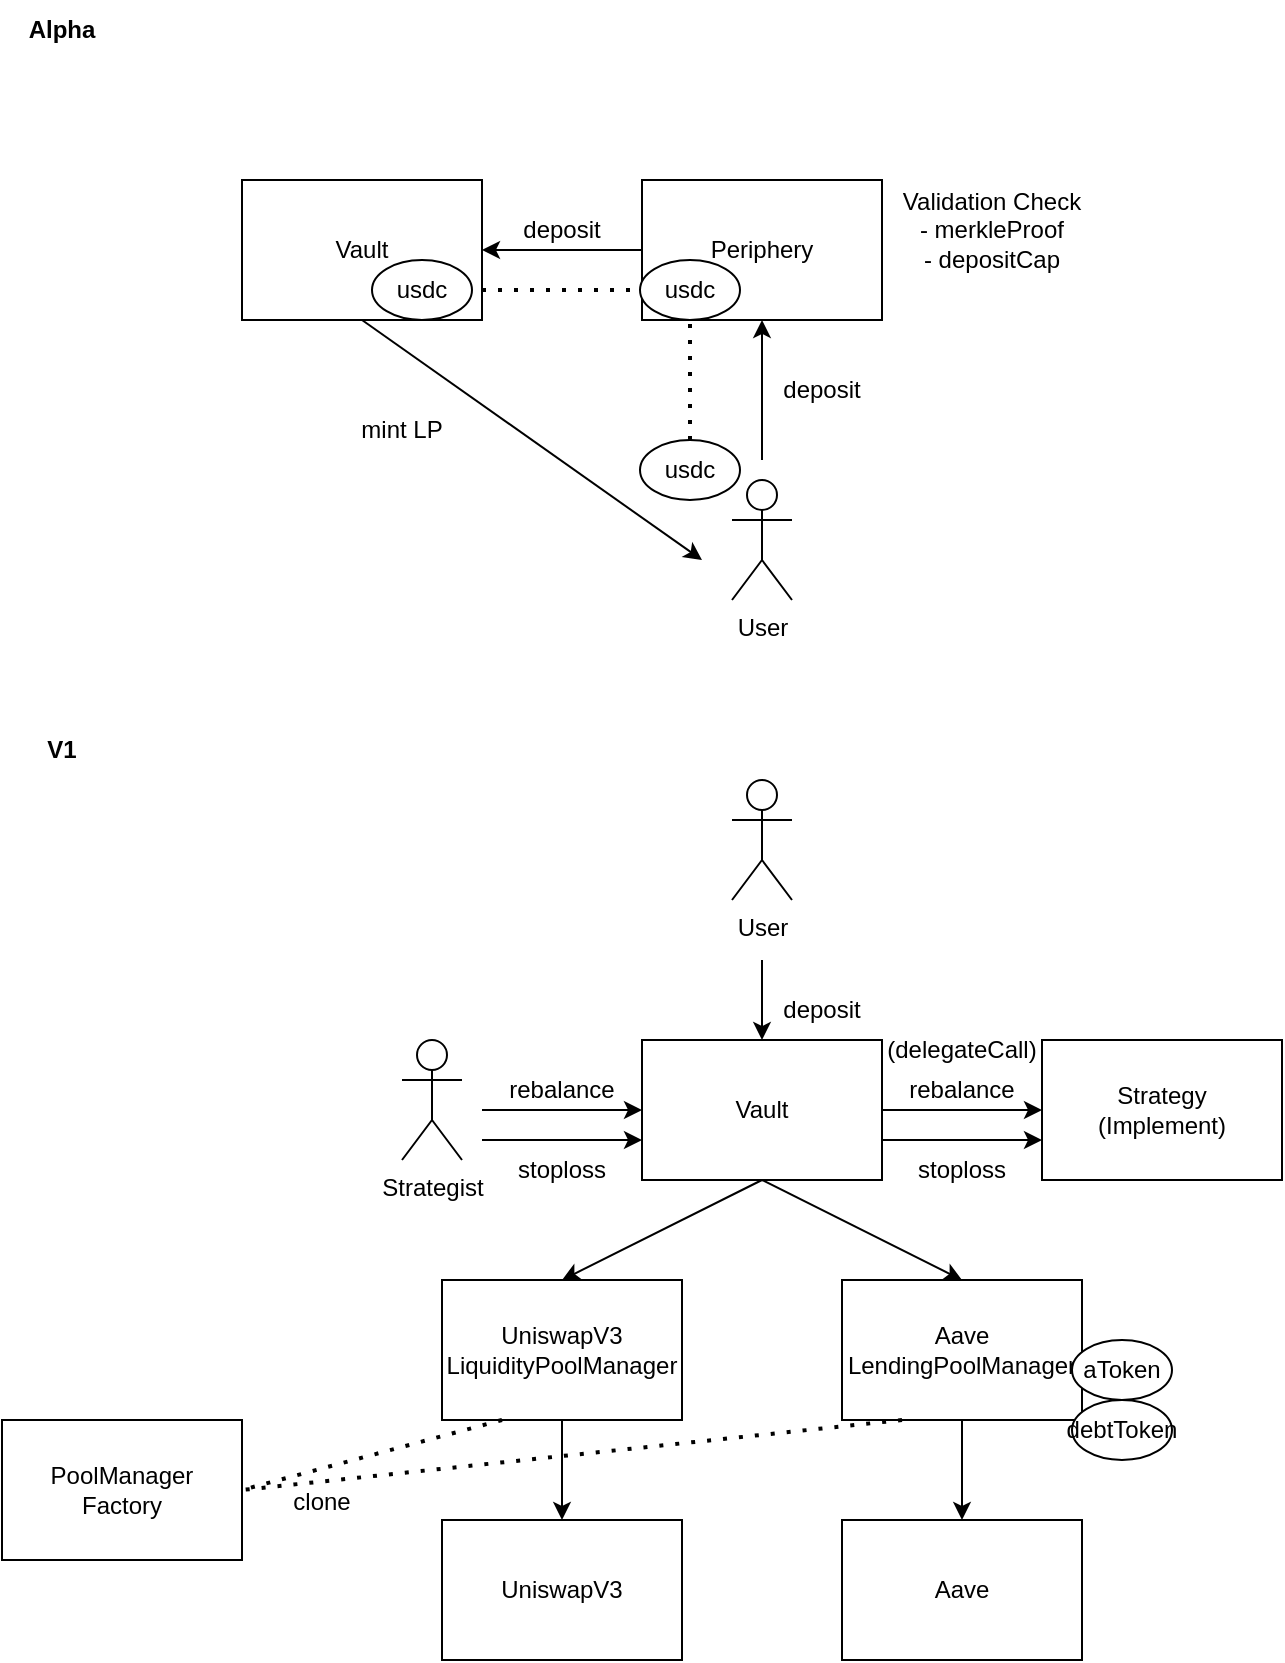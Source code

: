 <mxfile>
    <diagram id="qvDc4bdQevjr-0zEN5v1" name="Overview">
        <mxGraphModel dx="778" dy="629" grid="1" gridSize="10" guides="1" tooltips="1" connect="1" arrows="1" fold="1" page="1" pageScale="1" pageWidth="827" pageHeight="1169" math="0" shadow="0">
            <root>
                <mxCell id="0"/>
                <mxCell id="1" parent="0"/>
                <mxCell id="2" value="Vault" style="rounded=0;whiteSpace=wrap;html=1;" parent="1" vertex="1">
                    <mxGeometry x="160" y="130" width="120" height="70" as="geometry"/>
                </mxCell>
                <mxCell id="3" value="Periphery" style="rounded=0;whiteSpace=wrap;html=1;" parent="1" vertex="1">
                    <mxGeometry x="360" y="130" width="120" height="70" as="geometry"/>
                </mxCell>
                <mxCell id="4" value="User" style="shape=umlActor;verticalLabelPosition=bottom;verticalAlign=top;html=1;outlineConnect=0;" parent="1" vertex="1">
                    <mxGeometry x="405" y="280" width="30" height="60" as="geometry"/>
                </mxCell>
                <mxCell id="5" value="" style="endArrow=classic;html=1;entryX=0.5;entryY=1;entryDx=0;entryDy=0;" parent="1" target="3" edge="1">
                    <mxGeometry width="50" height="50" relative="1" as="geometry">
                        <mxPoint x="420" y="270" as="sourcePoint"/>
                        <mxPoint x="440" y="300" as="targetPoint"/>
                    </mxGeometry>
                </mxCell>
                <mxCell id="9" value="deposit" style="text;html=1;strokeColor=none;fillColor=none;align=center;verticalAlign=middle;whiteSpace=wrap;rounded=0;" parent="1" vertex="1">
                    <mxGeometry x="420" y="220" width="60" height="30" as="geometry"/>
                </mxCell>
                <mxCell id="10" value="" style="endArrow=classic;html=1;entryX=1;entryY=0.5;entryDx=0;entryDy=0;exitX=0;exitY=0.5;exitDx=0;exitDy=0;" parent="1" source="3" target="2" edge="1">
                    <mxGeometry width="50" height="50" relative="1" as="geometry">
                        <mxPoint x="390" y="350" as="sourcePoint"/>
                        <mxPoint x="440" y="300" as="targetPoint"/>
                    </mxGeometry>
                </mxCell>
                <mxCell id="11" value="deposit" style="text;html=1;strokeColor=none;fillColor=none;align=center;verticalAlign=middle;whiteSpace=wrap;rounded=0;" parent="1" vertex="1">
                    <mxGeometry x="290" y="140" width="60" height="30" as="geometry"/>
                </mxCell>
                <mxCell id="14" value="mint LP" style="text;html=1;strokeColor=none;fillColor=none;align=center;verticalAlign=middle;whiteSpace=wrap;rounded=0;" parent="1" vertex="1">
                    <mxGeometry x="210" y="240" width="60" height="30" as="geometry"/>
                </mxCell>
                <mxCell id="15" value="" style="endArrow=classic;html=1;exitX=0.5;exitY=1;exitDx=0;exitDy=0;" parent="1" source="2" edge="1">
                    <mxGeometry width="50" height="50" relative="1" as="geometry">
                        <mxPoint x="390" y="350" as="sourcePoint"/>
                        <mxPoint x="390" y="320" as="targetPoint"/>
                    </mxGeometry>
                </mxCell>
                <mxCell id="24" value="" style="group" parent="1" vertex="1" connectable="0">
                    <mxGeometry x="220" y="170" width="60" height="30" as="geometry"/>
                </mxCell>
                <mxCell id="20" value="" style="ellipse;whiteSpace=wrap;html=1;" parent="24" vertex="1">
                    <mxGeometry x="5" width="50" height="30" as="geometry"/>
                </mxCell>
                <mxCell id="21" value="usdc" style="text;html=1;strokeColor=none;fillColor=none;align=center;verticalAlign=middle;whiteSpace=wrap;rounded=0;" parent="24" vertex="1">
                    <mxGeometry width="60" height="30" as="geometry"/>
                </mxCell>
                <mxCell id="25" value="" style="group" parent="1" vertex="1" connectable="0">
                    <mxGeometry x="354" y="170" width="60" height="30" as="geometry"/>
                </mxCell>
                <mxCell id="26" value="" style="ellipse;whiteSpace=wrap;html=1;" parent="25" vertex="1">
                    <mxGeometry x="5" width="50" height="30" as="geometry"/>
                </mxCell>
                <mxCell id="27" value="usdc" style="text;html=1;strokeColor=none;fillColor=none;align=center;verticalAlign=middle;whiteSpace=wrap;rounded=0;" parent="25" vertex="1">
                    <mxGeometry width="60" height="30" as="geometry"/>
                </mxCell>
                <mxCell id="28" value="" style="group" parent="1" vertex="1" connectable="0">
                    <mxGeometry x="354" y="260" width="60" height="30" as="geometry"/>
                </mxCell>
                <mxCell id="29" value="" style="ellipse;whiteSpace=wrap;html=1;" parent="28" vertex="1">
                    <mxGeometry x="5" width="50" height="30" as="geometry"/>
                </mxCell>
                <mxCell id="30" value="usdc" style="text;html=1;strokeColor=none;fillColor=none;align=center;verticalAlign=middle;whiteSpace=wrap;rounded=0;" parent="28" vertex="1">
                    <mxGeometry width="60" height="30" as="geometry"/>
                </mxCell>
                <mxCell id="33" value="" style="endArrow=none;dashed=1;html=1;dashPattern=1 3;strokeWidth=2;entryX=0.5;entryY=1;entryDx=0;entryDy=0;exitX=0.5;exitY=0;exitDx=0;exitDy=0;" parent="1" source="30" target="27" edge="1">
                    <mxGeometry width="50" height="50" relative="1" as="geometry">
                        <mxPoint x="390" y="260" as="sourcePoint"/>
                        <mxPoint x="440" y="300" as="targetPoint"/>
                    </mxGeometry>
                </mxCell>
                <mxCell id="34" value="" style="endArrow=none;dashed=1;html=1;dashPattern=1 3;strokeWidth=2;exitX=0;exitY=0.5;exitDx=0;exitDy=0;" parent="1" source="27" target="21" edge="1">
                    <mxGeometry width="50" height="50" relative="1" as="geometry">
                        <mxPoint x="394" y="270" as="sourcePoint"/>
                        <mxPoint x="394" y="210" as="targetPoint"/>
                    </mxGeometry>
                </mxCell>
                <mxCell id="35" value="Validation Check&lt;br&gt;- merkleProof&lt;br&gt;- depositCap" style="text;html=1;strokeColor=none;fillColor=none;align=center;verticalAlign=middle;whiteSpace=wrap;rounded=0;" parent="1" vertex="1">
                    <mxGeometry x="480" y="140" width="110" height="30" as="geometry"/>
                </mxCell>
                <mxCell id="37" value="Vault" style="rounded=0;whiteSpace=wrap;html=1;" parent="1" vertex="1">
                    <mxGeometry x="360" y="560" width="120" height="70" as="geometry"/>
                </mxCell>
                <mxCell id="38" value="User" style="shape=umlActor;verticalLabelPosition=bottom;verticalAlign=top;html=1;outlineConnect=0;" parent="1" vertex="1">
                    <mxGeometry x="405" y="430" width="30" height="60" as="geometry"/>
                </mxCell>
                <mxCell id="39" value="" style="endArrow=classic;html=1;entryX=0;entryY=1;entryDx=0;entryDy=0;" parent="1" target="40" edge="1">
                    <mxGeometry width="50" height="50" relative="1" as="geometry">
                        <mxPoint x="420" y="520" as="sourcePoint"/>
                        <mxPoint x="420" y="570" as="targetPoint"/>
                    </mxGeometry>
                </mxCell>
                <mxCell id="40" value="deposit" style="text;html=1;strokeColor=none;fillColor=none;align=center;verticalAlign=middle;whiteSpace=wrap;rounded=0;" parent="1" vertex="1">
                    <mxGeometry x="420" y="530" width="60" height="30" as="geometry"/>
                </mxCell>
                <mxCell id="41" value="" style="endArrow=classic;html=1;entryX=0;entryY=0.5;entryDx=0;entryDy=0;exitX=1;exitY=0.5;exitDx=0;exitDy=0;" parent="1" target="37" edge="1">
                    <mxGeometry width="50" height="50" relative="1" as="geometry">
                        <mxPoint x="280" y="595" as="sourcePoint"/>
                        <mxPoint x="440" y="740" as="targetPoint"/>
                    </mxGeometry>
                </mxCell>
                <mxCell id="44" value="" style="endArrow=classic;html=1;exitX=0.5;exitY=1;exitDx=0;exitDy=0;entryX=0.5;entryY=0;entryDx=0;entryDy=0;" parent="1" source="37" target="60" edge="1">
                    <mxGeometry width="50" height="50" relative="1" as="geometry">
                        <mxPoint x="390" y="790" as="sourcePoint"/>
                        <mxPoint x="390" y="760" as="targetPoint"/>
                    </mxGeometry>
                </mxCell>
                <mxCell id="58" value="rebalance" style="text;html=1;strokeColor=none;fillColor=none;align=center;verticalAlign=middle;whiteSpace=wrap;rounded=0;" parent="1" vertex="1">
                    <mxGeometry x="290" y="570" width="60" height="30" as="geometry"/>
                </mxCell>
                <mxCell id="59" value="Strategist" style="shape=umlActor;verticalLabelPosition=bottom;verticalAlign=top;html=1;outlineConnect=0;" parent="1" vertex="1">
                    <mxGeometry x="240" y="560" width="30" height="60" as="geometry"/>
                </mxCell>
                <mxCell id="60" value="UniswapV3&lt;br&gt;LiquidityPoolManager" style="rounded=0;whiteSpace=wrap;html=1;" parent="1" vertex="1">
                    <mxGeometry x="260" y="680" width="120" height="70" as="geometry"/>
                </mxCell>
                <mxCell id="62" value="Aave&lt;br&gt;LendingPoolManager" style="rounded=0;whiteSpace=wrap;html=1;" parent="1" vertex="1">
                    <mxGeometry x="460" y="680" width="120" height="70" as="geometry"/>
                </mxCell>
                <mxCell id="63" value="" style="endArrow=classic;html=1;exitX=0.5;exitY=1;exitDx=0;exitDy=0;entryX=0.5;entryY=0;entryDx=0;entryDy=0;" parent="1" source="37" target="62" edge="1">
                    <mxGeometry width="50" height="50" relative="1" as="geometry">
                        <mxPoint x="430" y="650" as="sourcePoint"/>
                        <mxPoint x="320" y="710" as="targetPoint"/>
                    </mxGeometry>
                </mxCell>
                <mxCell id="67" value="UniswapV3" style="rounded=0;whiteSpace=wrap;html=1;" parent="1" vertex="1">
                    <mxGeometry x="260" y="800" width="120" height="70" as="geometry"/>
                </mxCell>
                <mxCell id="69" value="" style="endArrow=classic;html=1;exitX=0.5;exitY=1;exitDx=0;exitDy=0;entryX=0.5;entryY=0;entryDx=0;entryDy=0;" parent="1" source="60" target="67" edge="1">
                    <mxGeometry width="50" height="50" relative="1" as="geometry">
                        <mxPoint x="430" y="640" as="sourcePoint"/>
                        <mxPoint x="330" y="690" as="targetPoint"/>
                    </mxGeometry>
                </mxCell>
                <mxCell id="70" value="" style="endArrow=classic;html=1;exitX=0.5;exitY=1;exitDx=0;exitDy=0;" parent="1" source="62" target="71" edge="1">
                    <mxGeometry width="50" height="50" relative="1" as="geometry">
                        <mxPoint x="330" y="760" as="sourcePoint"/>
                        <mxPoint x="330" y="830" as="targetPoint"/>
                    </mxGeometry>
                </mxCell>
                <mxCell id="71" value="Aave" style="rounded=0;whiteSpace=wrap;html=1;" parent="1" vertex="1">
                    <mxGeometry x="460" y="800" width="120" height="70" as="geometry"/>
                </mxCell>
                <mxCell id="72" value="" style="group" parent="1" vertex="1" connectable="0">
                    <mxGeometry x="570" y="710" width="60" height="30" as="geometry"/>
                </mxCell>
                <mxCell id="73" value="" style="ellipse;whiteSpace=wrap;html=1;" parent="72" vertex="1">
                    <mxGeometry x="5" width="50" height="30" as="geometry"/>
                </mxCell>
                <mxCell id="74" value="aToken" style="text;html=1;strokeColor=none;fillColor=none;align=center;verticalAlign=middle;whiteSpace=wrap;rounded=0;" parent="72" vertex="1">
                    <mxGeometry width="60" height="30" as="geometry"/>
                </mxCell>
                <mxCell id="77" value="" style="group" parent="1" vertex="1" connectable="0">
                    <mxGeometry x="570" y="740" width="60" height="30" as="geometry"/>
                </mxCell>
                <mxCell id="78" value="" style="ellipse;whiteSpace=wrap;html=1;" parent="77" vertex="1">
                    <mxGeometry x="5" width="50" height="30" as="geometry"/>
                </mxCell>
                <mxCell id="79" value="debtToken" style="text;html=1;strokeColor=none;fillColor=none;align=center;verticalAlign=middle;whiteSpace=wrap;rounded=0;" parent="77" vertex="1">
                    <mxGeometry width="60" height="30" as="geometry"/>
                </mxCell>
                <mxCell id="80" value="PoolManager&lt;br&gt;Factory" style="rounded=0;whiteSpace=wrap;html=1;" parent="1" vertex="1">
                    <mxGeometry x="40" y="750" width="120" height="70" as="geometry"/>
                </mxCell>
                <mxCell id="81" value="" style="endArrow=none;dashed=1;html=1;dashPattern=1 3;strokeWidth=2;exitX=0.25;exitY=1;exitDx=0;exitDy=0;entryX=1;entryY=0.5;entryDx=0;entryDy=0;" parent="1" source="60" target="80" edge="1">
                    <mxGeometry width="50" height="50" relative="1" as="geometry">
                        <mxPoint x="590" y="480" as="sourcePoint"/>
                        <mxPoint x="200" y="795" as="targetPoint"/>
                    </mxGeometry>
                </mxCell>
                <mxCell id="83" value="" style="endArrow=none;dashed=1;html=1;dashPattern=1 3;strokeWidth=2;exitX=0.25;exitY=1;exitDx=0;exitDy=0;entryX=1;entryY=0.5;entryDx=0;entryDy=0;" parent="1" source="62" target="80" edge="1">
                    <mxGeometry width="50" height="50" relative="1" as="geometry">
                        <mxPoint x="390" y="707.5" as="sourcePoint"/>
                        <mxPoint x="590" y="610" as="targetPoint"/>
                    </mxGeometry>
                </mxCell>
                <mxCell id="84" value="clone" style="text;html=1;strokeColor=none;fillColor=none;align=center;verticalAlign=middle;whiteSpace=wrap;rounded=0;" parent="1" vertex="1">
                    <mxGeometry x="170" y="776" width="60" height="30" as="geometry"/>
                </mxCell>
                <mxCell id="85" value="V1" style="text;html=1;strokeColor=none;fillColor=none;align=center;verticalAlign=middle;whiteSpace=wrap;rounded=0;fontStyle=1" vertex="1" parent="1">
                    <mxGeometry x="40" y="400" width="60" height="30" as="geometry"/>
                </mxCell>
                <mxCell id="86" value="Alpha" style="text;html=1;strokeColor=none;fillColor=none;align=center;verticalAlign=middle;whiteSpace=wrap;rounded=0;fontStyle=1" vertex="1" parent="1">
                    <mxGeometry x="40" y="40" width="60" height="30" as="geometry"/>
                </mxCell>
                <mxCell id="87" value="Strategy&lt;br&gt;(Implement)" style="rounded=0;whiteSpace=wrap;html=1;" vertex="1" parent="1">
                    <mxGeometry x="560" y="560" width="120" height="70" as="geometry"/>
                </mxCell>
                <mxCell id="88" value="" style="endArrow=classic;html=1;entryX=0;entryY=0.5;entryDx=0;entryDy=0;exitX=1;exitY=0.5;exitDx=0;exitDy=0;" edge="1" parent="1">
                    <mxGeometry width="50" height="50" relative="1" as="geometry">
                        <mxPoint x="280" y="610" as="sourcePoint"/>
                        <mxPoint x="360" y="610" as="targetPoint"/>
                    </mxGeometry>
                </mxCell>
                <mxCell id="89" value="stoploss" style="text;html=1;strokeColor=none;fillColor=none;align=center;verticalAlign=middle;whiteSpace=wrap;rounded=0;" vertex="1" parent="1">
                    <mxGeometry x="290" y="610" width="60" height="30" as="geometry"/>
                </mxCell>
                <mxCell id="90" value="" style="endArrow=classic;html=1;entryX=0;entryY=0.5;entryDx=0;entryDy=0;exitX=1;exitY=0.5;exitDx=0;exitDy=0;" edge="1" parent="1">
                    <mxGeometry width="50" height="50" relative="1" as="geometry">
                        <mxPoint x="480" y="595" as="sourcePoint"/>
                        <mxPoint x="560" y="595" as="targetPoint"/>
                    </mxGeometry>
                </mxCell>
                <mxCell id="91" value="rebalance" style="text;html=1;strokeColor=none;fillColor=none;align=center;verticalAlign=middle;whiteSpace=wrap;rounded=0;" vertex="1" parent="1">
                    <mxGeometry x="490" y="570" width="60" height="30" as="geometry"/>
                </mxCell>
                <mxCell id="92" value="" style="endArrow=classic;html=1;entryX=0;entryY=0.5;entryDx=0;entryDy=0;exitX=1;exitY=0.5;exitDx=0;exitDy=0;" edge="1" parent="1">
                    <mxGeometry width="50" height="50" relative="1" as="geometry">
                        <mxPoint x="480" y="610" as="sourcePoint"/>
                        <mxPoint x="560" y="610" as="targetPoint"/>
                    </mxGeometry>
                </mxCell>
                <mxCell id="93" value="stoploss" style="text;html=1;strokeColor=none;fillColor=none;align=center;verticalAlign=middle;whiteSpace=wrap;rounded=0;" vertex="1" parent="1">
                    <mxGeometry x="490" y="610" width="60" height="30" as="geometry"/>
                </mxCell>
                <mxCell id="94" value="(delegateCall)" style="text;html=1;strokeColor=none;fillColor=none;align=center;verticalAlign=middle;whiteSpace=wrap;rounded=0;" vertex="1" parent="1">
                    <mxGeometry x="490" y="550" width="60" height="30" as="geometry"/>
                </mxCell>
            </root>
        </mxGraphModel>
    </diagram>
    <diagram id="bBy1jFeDdYtMycB-gezu" name="RebalanceFormula">
        <mxGraphModel dx="838" dy="629" grid="1" gridSize="10" guides="1" tooltips="1" connect="1" arrows="1" fold="1" page="1" pageScale="1" pageWidth="827" pageHeight="1169" math="0" shadow="0">
            <root>
                <mxCell id="0"/>
                <mxCell id="1" parent="0"/>
                <mxCell id="1yqHU1yN9XUET-xaePHu-1" value="Collateral&lt;br&gt;(USDC)" style="rounded=0;whiteSpace=wrap;html=1;" parent="1" vertex="1">
                    <mxGeometry x="120" y="40" width="80" height="200" as="geometry"/>
                </mxCell>
                <mxCell id="1yqHU1yN9XUET-xaePHu-2" value="Debt&lt;br&gt;(ETH)" style="rounded=0;whiteSpace=wrap;html=1;" parent="1" vertex="1">
                    <mxGeometry x="200" y="100" width="80" height="140" as="geometry"/>
                </mxCell>
                <mxCell id="1yqHU1yN9XUET-xaePHu-5" value="Added&lt;br&gt;ETH" style="rounded=0;whiteSpace=wrap;html=1;" parent="1" vertex="1">
                    <mxGeometry x="400" y="120" width="80" height="120" as="geometry"/>
                </mxCell>
                <mxCell id="1yqHU1yN9XUET-xaePHu-6" value="Added&lt;br&gt;USDC" style="rounded=0;whiteSpace=wrap;html=1;" parent="1" vertex="1">
                    <mxGeometry x="320" y="80" width="80" height="160" as="geometry"/>
                </mxCell>
                <mxCell id="NNVYOY1v3bmSLoki5NKZ-1" value="1000" style="rounded=0;whiteSpace=wrap;html=1;" parent="1" vertex="1">
                    <mxGeometry x="120" y="360" width="80" height="200" as="geometry"/>
                </mxCell>
                <mxCell id="NNVYOY1v3bmSLoki5NKZ-2" value="USDC" style="text;html=1;strokeColor=none;fillColor=none;align=center;verticalAlign=middle;whiteSpace=wrap;rounded=0;" parent="1" vertex="1">
                    <mxGeometry x="130" y="320" width="60" height="30" as="geometry"/>
                </mxCell>
                <mxCell id="NNVYOY1v3bmSLoki5NKZ-3" value="800" style="rounded=0;whiteSpace=wrap;html=1;" parent="1" vertex="1">
                    <mxGeometry x="200" y="360" width="80" height="160" as="geometry"/>
                </mxCell>
                <mxCell id="NNVYOY1v3bmSLoki5NKZ-4" value="ETH" style="text;html=1;strokeColor=none;fillColor=none;align=center;verticalAlign=middle;whiteSpace=wrap;rounded=0;" parent="1" vertex="1">
                    <mxGeometry x="210" y="320" width="60" height="30" as="geometry"/>
                </mxCell>
                <mxCell id="NNVYOY1v3bmSLoki5NKZ-6" value="400" style="rounded=0;whiteSpace=wrap;html=1;" parent="1" vertex="1">
                    <mxGeometry x="320" y="360" width="80" height="80" as="geometry"/>
                </mxCell>
                <mxCell id="NNVYOY1v3bmSLoki5NKZ-7" value="400" style="rounded=0;whiteSpace=wrap;html=1;" parent="1" vertex="1">
                    <mxGeometry x="400" y="360" width="80" height="80" as="geometry"/>
                </mxCell>
                <mxCell id="NNVYOY1v3bmSLoki5NKZ-8" value="USDC" style="text;html=1;strokeColor=none;fillColor=none;align=center;verticalAlign=middle;whiteSpace=wrap;rounded=0;" parent="1" vertex="1">
                    <mxGeometry x="330" y="320" width="60" height="30" as="geometry"/>
                </mxCell>
                <mxCell id="NNVYOY1v3bmSLoki5NKZ-9" value="ETH" style="text;html=1;strokeColor=none;fillColor=none;align=center;verticalAlign=middle;whiteSpace=wrap;rounded=0;" parent="1" vertex="1">
                    <mxGeometry x="410" y="320" width="60" height="30" as="geometry"/>
                </mxCell>
                <mxCell id="NNVYOY1v3bmSLoki5NKZ-10" value="TotalBalance&lt;br&gt;USDC: $1400&lt;br&gt;ETH: -$400" style="text;html=1;strokeColor=none;fillColor=none;align=center;verticalAlign=middle;whiteSpace=wrap;rounded=0;" parent="1" vertex="1">
                    <mxGeometry y="360" width="90" height="40" as="geometry"/>
                </mxCell>
                <mxCell id="NNVYOY1v3bmSLoki5NKZ-11" value="400" style="rounded=0;whiteSpace=wrap;html=1;" parent="1" vertex="1">
                    <mxGeometry x="120" y="680" width="80" height="80" as="geometry"/>
                </mxCell>
                <mxCell id="NNVYOY1v3bmSLoki5NKZ-12" value="USDC" style="text;html=1;strokeColor=none;fillColor=none;align=center;verticalAlign=middle;whiteSpace=wrap;rounded=0;" parent="1" vertex="1">
                    <mxGeometry x="130" y="640" width="60" height="30" as="geometry"/>
                </mxCell>
                <mxCell id="NNVYOY1v3bmSLoki5NKZ-13" value="200" style="rounded=0;whiteSpace=wrap;html=1;" parent="1" vertex="1">
                    <mxGeometry x="200" y="680" width="80" height="40" as="geometry"/>
                </mxCell>
                <mxCell id="NNVYOY1v3bmSLoki5NKZ-14" value="ETH" style="text;html=1;strokeColor=none;fillColor=none;align=center;verticalAlign=middle;whiteSpace=wrap;rounded=0;" parent="1" vertex="1">
                    <mxGeometry x="210" y="640" width="60" height="30" as="geometry"/>
                </mxCell>
                <mxCell id="NNVYOY1v3bmSLoki5NKZ-15" value="200" style="rounded=0;whiteSpace=wrap;html=1;" parent="1" vertex="1">
                    <mxGeometry x="320" y="680" width="80" height="40" as="geometry"/>
                </mxCell>
                <mxCell id="NNVYOY1v3bmSLoki5NKZ-16" value="600" style="rounded=0;whiteSpace=wrap;html=1;" parent="1" vertex="1">
                    <mxGeometry x="400" y="680" width="80" height="120" as="geometry"/>
                </mxCell>
                <mxCell id="NNVYOY1v3bmSLoki5NKZ-17" value="USDC" style="text;html=1;strokeColor=none;fillColor=none;align=center;verticalAlign=middle;whiteSpace=wrap;rounded=0;" parent="1" vertex="1">
                    <mxGeometry x="330" y="640" width="60" height="30" as="geometry"/>
                </mxCell>
                <mxCell id="NNVYOY1v3bmSLoki5NKZ-18" value="ETH" style="text;html=1;strokeColor=none;fillColor=none;align=center;verticalAlign=middle;whiteSpace=wrap;rounded=0;" parent="1" vertex="1">
                    <mxGeometry x="410" y="640" width="60" height="30" as="geometry"/>
                </mxCell>
                <mxCell id="NNVYOY1v3bmSLoki5NKZ-19" value="TotalBalance&lt;br&gt;USDC: $600&lt;br&gt;ETH: $400" style="text;html=1;strokeColor=none;fillColor=none;align=center;verticalAlign=middle;whiteSpace=wrap;rounded=0;" parent="1" vertex="1">
                    <mxGeometry y="680" width="90" height="40" as="geometry"/>
                </mxCell>
                <mxCell id="NNVYOY1v3bmSLoki5NKZ-21" value="" style="shape=flexArrow;endArrow=classic;html=1;" parent="1" edge="1">
                    <mxGeometry width="50" height="50" relative="1" as="geometry">
                        <mxPoint x="280" y="575" as="sourcePoint"/>
                        <mxPoint x="280" y="615" as="targetPoint"/>
                    </mxGeometry>
                </mxCell>
                <mxCell id="NNVYOY1v3bmSLoki5NKZ-22" value="1 repay and withdraw&lt;br&gt;swap USDC $800 to ETH" style="text;html=1;strokeColor=none;fillColor=none;align=center;verticalAlign=middle;whiteSpace=wrap;rounded=0;" parent="1" vertex="1">
                    <mxGeometry x="110" y="580" width="140" height="30" as="geometry"/>
                </mxCell>
                <mxCell id="XzmcPTWG-QYDVUPemAgU-2" value="USDC" style="text;html=1;strokeColor=none;fillColor=none;align=center;verticalAlign=middle;whiteSpace=wrap;rounded=0;" parent="1" vertex="1">
                    <mxGeometry x="130" width="60" height="30" as="geometry"/>
                </mxCell>
                <mxCell id="XzmcPTWG-QYDVUPemAgU-3" value="ETH" style="text;html=1;strokeColor=none;fillColor=none;align=center;verticalAlign=middle;whiteSpace=wrap;rounded=0;" parent="1" vertex="1">
                    <mxGeometry x="210" width="60" height="30" as="geometry"/>
                </mxCell>
                <mxCell id="XzmcPTWG-QYDVUPemAgU-4" value="USDC" style="text;html=1;strokeColor=none;fillColor=none;align=center;verticalAlign=middle;whiteSpace=wrap;rounded=0;" parent="1" vertex="1">
                    <mxGeometry x="330" width="60" height="30" as="geometry"/>
                </mxCell>
                <mxCell id="XzmcPTWG-QYDVUPemAgU-5" value="ETH" style="text;html=1;strokeColor=none;fillColor=none;align=center;verticalAlign=middle;whiteSpace=wrap;rounded=0;" parent="1" vertex="1">
                    <mxGeometry x="410" width="60" height="30" as="geometry"/>
                </mxCell>
                <mxCell id="XzmcPTWG-QYDVUPemAgU-6" value="Positions" style="text;html=1;strokeColor=none;fillColor=none;align=center;verticalAlign=middle;whiteSpace=wrap;rounded=0;" parent="1" vertex="1">
                    <mxGeometry width="60" height="30" as="geometry"/>
                </mxCell>
                <mxCell id="XzmcPTWG-QYDVUPemAgU-7" value="Rebalance" style="text;html=1;strokeColor=none;fillColor=none;align=center;verticalAlign=middle;whiteSpace=wrap;rounded=0;" parent="1" vertex="1">
                    <mxGeometry y="320" width="60" height="30" as="geometry"/>
                </mxCell>
                <mxCell id="XzmcPTWG-QYDVUPemAgU-8" value="" style="shape=curlyBracket;whiteSpace=wrap;html=1;rounded=1;flipH=1;labelPosition=right;verticalLabelPosition=middle;align=left;verticalAlign=middle;rotation=90;" parent="1" vertex="1">
                    <mxGeometry x="390" y="180" width="20" height="160" as="geometry"/>
                </mxCell>
                <mxCell id="XzmcPTWG-QYDVUPemAgU-9" value="UniswapV3Position" style="text;html=1;strokeColor=none;fillColor=none;align=center;verticalAlign=middle;whiteSpace=wrap;rounded=0;" parent="1" vertex="1">
                    <mxGeometry x="370" y="270" width="60" height="30" as="geometry"/>
                </mxCell>
                <mxCell id="XzmcPTWG-QYDVUPemAgU-11" value="" style="shape=flexArrow;endArrow=classic;html=1;" parent="1" edge="1">
                    <mxGeometry width="50" height="50" relative="1" as="geometry">
                        <mxPoint x="320" y="610" as="sourcePoint"/>
                        <mxPoint x="320" y="572.5" as="targetPoint"/>
                    </mxGeometry>
                </mxCell>
                <mxCell id="XzmcPTWG-QYDVUPemAgU-12" value="2 supply and borrow&lt;br&gt;swap ETH $800 to USDC" style="text;html=1;strokeColor=none;fillColor=none;align=center;verticalAlign=middle;whiteSpace=wrap;rounded=0;" parent="1" vertex="1">
                    <mxGeometry x="339" y="580" width="150" height="30" as="geometry"/>
                </mxCell>
                <mxCell id="XzmcPTWG-QYDVUPemAgU-35" value="1000" style="rounded=0;whiteSpace=wrap;html=1;" parent="1" vertex="1">
                    <mxGeometry x="120" y="880" width="80" height="200" as="geometry"/>
                </mxCell>
                <mxCell id="XzmcPTWG-QYDVUPemAgU-36" value="USDC" style="text;html=1;strokeColor=none;fillColor=none;align=center;verticalAlign=middle;whiteSpace=wrap;rounded=0;" parent="1" vertex="1">
                    <mxGeometry x="130" y="840" width="60" height="30" as="geometry"/>
                </mxCell>
                <mxCell id="XzmcPTWG-QYDVUPemAgU-37" value="800" style="rounded=0;whiteSpace=wrap;html=1;" parent="1" vertex="1">
                    <mxGeometry x="200" y="880" width="80" height="160" as="geometry"/>
                </mxCell>
                <mxCell id="XzmcPTWG-QYDVUPemAgU-38" value="ETH" style="text;html=1;strokeColor=none;fillColor=none;align=center;verticalAlign=middle;whiteSpace=wrap;rounded=0;" parent="1" vertex="1">
                    <mxGeometry x="210" y="840" width="60" height="30" as="geometry"/>
                </mxCell>
                <mxCell id="XzmcPTWG-QYDVUPemAgU-39" value="400" style="rounded=0;whiteSpace=wrap;html=1;" parent="1" vertex="1">
                    <mxGeometry x="320" y="880" width="80" height="80" as="geometry"/>
                </mxCell>
                <mxCell id="XzmcPTWG-QYDVUPemAgU-40" value="400" style="rounded=0;whiteSpace=wrap;html=1;" parent="1" vertex="1">
                    <mxGeometry x="400" y="880" width="80" height="80" as="geometry"/>
                </mxCell>
                <mxCell id="XzmcPTWG-QYDVUPemAgU-41" value="USDC" style="text;html=1;strokeColor=none;fillColor=none;align=center;verticalAlign=middle;whiteSpace=wrap;rounded=0;" parent="1" vertex="1">
                    <mxGeometry x="330" y="840" width="60" height="30" as="geometry"/>
                </mxCell>
                <mxCell id="XzmcPTWG-QYDVUPemAgU-42" value="ETH" style="text;html=1;strokeColor=none;fillColor=none;align=center;verticalAlign=middle;whiteSpace=wrap;rounded=0;" parent="1" vertex="1">
                    <mxGeometry x="410" y="840" width="60" height="30" as="geometry"/>
                </mxCell>
                <mxCell id="XzmcPTWG-QYDVUPemAgU-43" value="1200" style="rounded=0;whiteSpace=wrap;html=1;" parent="1" vertex="1">
                    <mxGeometry x="120" y="1200" width="80" height="240" as="geometry"/>
                </mxCell>
                <mxCell id="XzmcPTWG-QYDVUPemAgU-44" value="USDC" style="text;html=1;strokeColor=none;fillColor=none;align=center;verticalAlign=middle;whiteSpace=wrap;rounded=0;" parent="1" vertex="1">
                    <mxGeometry x="130" y="1169" width="60" height="30" as="geometry"/>
                </mxCell>
                <mxCell id="XzmcPTWG-QYDVUPemAgU-45" value="600" style="rounded=0;whiteSpace=wrap;html=1;" parent="1" vertex="1">
                    <mxGeometry x="200" y="1200" width="80" height="120" as="geometry"/>
                </mxCell>
                <mxCell id="XzmcPTWG-QYDVUPemAgU-46" value="ETH" style="text;html=1;strokeColor=none;fillColor=none;align=center;verticalAlign=middle;whiteSpace=wrap;rounded=0;" parent="1" vertex="1">
                    <mxGeometry x="210" y="1169" width="60" height="30" as="geometry"/>
                </mxCell>
                <mxCell id="XzmcPTWG-QYDVUPemAgU-47" value="300" style="rounded=0;whiteSpace=wrap;html=1;" parent="1" vertex="1">
                    <mxGeometry x="320" y="1200" width="80" height="60" as="geometry"/>
                </mxCell>
                <mxCell id="XzmcPTWG-QYDVUPemAgU-48" value="100" style="rounded=0;whiteSpace=wrap;html=1;" parent="1" vertex="1">
                    <mxGeometry x="400" y="1200" width="80" height="20" as="geometry"/>
                </mxCell>
                <mxCell id="XzmcPTWG-QYDVUPemAgU-49" value="USDC" style="text;html=1;strokeColor=none;fillColor=none;align=center;verticalAlign=middle;whiteSpace=wrap;rounded=0;" parent="1" vertex="1">
                    <mxGeometry x="330" y="1169" width="60" height="30" as="geometry"/>
                </mxCell>
                <mxCell id="XzmcPTWG-QYDVUPemAgU-50" value="ETH" style="text;html=1;strokeColor=none;fillColor=none;align=center;verticalAlign=middle;whiteSpace=wrap;rounded=0;" parent="1" vertex="1">
                    <mxGeometry x="410" y="1169" width="60" height="30" as="geometry"/>
                </mxCell>
                <mxCell id="XzmcPTWG-QYDVUPemAgU-51" value="" style="shape=flexArrow;endArrow=classic;html=1;" parent="1" edge="1">
                    <mxGeometry width="50" height="50" relative="1" as="geometry">
                        <mxPoint x="280" y="1095" as="sourcePoint"/>
                        <mxPoint x="280" y="1135" as="targetPoint"/>
                    </mxGeometry>
                </mxCell>
                <mxCell id="XzmcPTWG-QYDVUPemAgU-52" value="3 repay and supply&lt;br&gt;swap ETH $100 to USDC" style="text;html=1;strokeColor=none;fillColor=none;align=center;verticalAlign=middle;whiteSpace=wrap;rounded=0;" parent="1" vertex="1">
                    <mxGeometry x="110" y="1100" width="140" height="30" as="geometry"/>
                </mxCell>
                <mxCell id="XzmcPTWG-QYDVUPemAgU-53" value="" style="shape=flexArrow;endArrow=classic;html=1;" parent="1" edge="1">
                    <mxGeometry width="50" height="50" relative="1" as="geometry">
                        <mxPoint x="320" y="1130" as="sourcePoint"/>
                        <mxPoint x="320" y="1092.5" as="targetPoint"/>
                    </mxGeometry>
                </mxCell>
                <mxCell id="XzmcPTWG-QYDVUPemAgU-54" value="4 withdraw&amp;nbsp;and borrow&lt;br&gt;swap USDC $100 to ETH" style="text;html=1;strokeColor=none;fillColor=none;align=center;verticalAlign=middle;whiteSpace=wrap;rounded=0;" parent="1" vertex="1">
                    <mxGeometry x="339" y="1100" width="150" height="30" as="geometry"/>
                </mxCell>
                <mxCell id="XzmcPTWG-QYDVUPemAgU-55" value="TotalBalance&lt;br&gt;USDC: $1400&lt;br&gt;ETH: -$400" style="text;html=1;strokeColor=none;fillColor=none;align=center;verticalAlign=middle;whiteSpace=wrap;rounded=0;" parent="1" vertex="1">
                    <mxGeometry y="880" width="90" height="40" as="geometry"/>
                </mxCell>
                <mxCell id="XzmcPTWG-QYDVUPemAgU-56" value="TotalBalance&lt;br&gt;USDC: $1500&lt;br&gt;ETH: -$500" style="text;html=1;strokeColor=none;fillColor=none;align=center;verticalAlign=middle;whiteSpace=wrap;rounded=0;" parent="1" vertex="1">
                    <mxGeometry y="1200" width="90" height="40" as="geometry"/>
                </mxCell>
                <mxCell id="9loc8tThfMJ7smSpp-lB-1" value="Aave Position" style="text;html=1;strokeColor=none;fillColor=none;align=center;verticalAlign=middle;whiteSpace=wrap;rounded=0;" vertex="1" parent="1">
                    <mxGeometry x="155" y="270" width="90" height="30" as="geometry"/>
                </mxCell>
                <mxCell id="9loc8tThfMJ7smSpp-lB-2" value="" style="shape=curlyBracket;whiteSpace=wrap;html=1;rounded=1;flipH=1;labelPosition=right;verticalLabelPosition=middle;align=left;verticalAlign=middle;rotation=90;" vertex="1" parent="1">
                    <mxGeometry x="190" y="180" width="20" height="160" as="geometry"/>
                </mxCell>
                <mxCell id="9loc8tThfMJ7smSpp-lB-3" value="120%" style="text;html=1;strokeColor=none;fillColor=none;align=center;verticalAlign=middle;whiteSpace=wrap;rounded=0;" vertex="1" parent="1">
                    <mxGeometry x="250" y="70" width="60" height="30" as="geometry"/>
                </mxCell>
                <mxCell id="9loc8tThfMJ7smSpp-lB-6" value="" style="endArrow=none;dashed=1;html=1;dashPattern=1 3;strokeWidth=2;entryX=0;entryY=0;entryDx=0;entryDy=0;exitX=0.5;exitY=1;exitDx=0;exitDy=0;" edge="1" parent="1" source="9loc8tThfMJ7smSpp-lB-3" target="1yqHU1yN9XUET-xaePHu-5">
                    <mxGeometry width="50" height="50" relative="1" as="geometry">
                        <mxPoint x="360" y="330" as="sourcePoint"/>
                        <mxPoint x="410" y="280" as="targetPoint"/>
                    </mxGeometry>
                </mxCell>
            </root>
        </mxGraphModel>
    </diagram>
</mxfile>